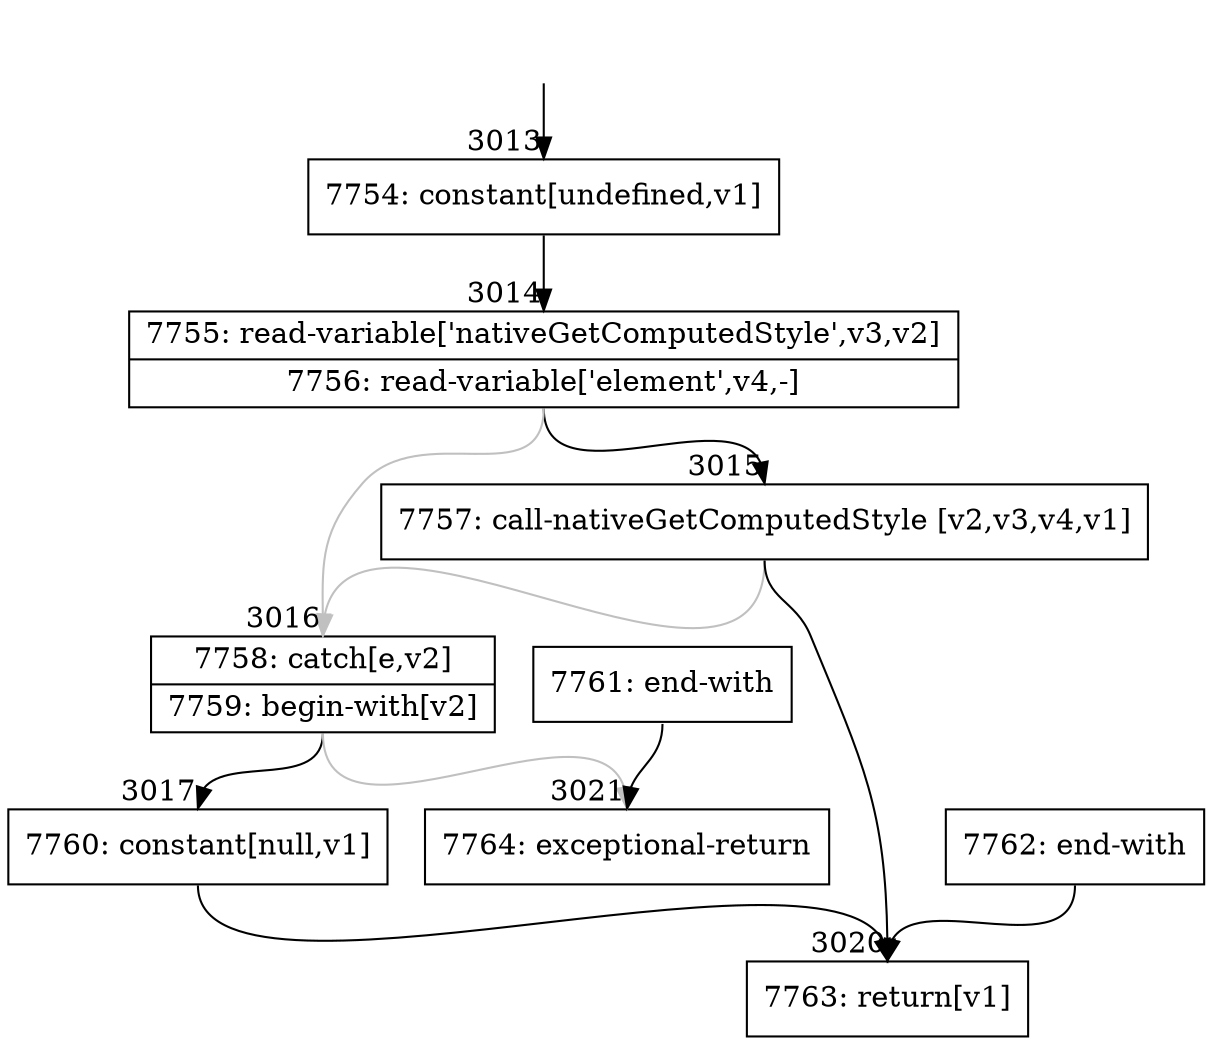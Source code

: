 digraph {
rankdir="TD"
BB_entry254[shape=none,label=""];
BB_entry254 -> BB3013 [tailport=s, headport=n, headlabel="    3013"]
BB3013 [shape=record label="{7754: constant[undefined,v1]}" ] 
BB3013 -> BB3014 [tailport=s, headport=n, headlabel="      3014"]
BB3014 [shape=record label="{7755: read-variable['nativeGetComputedStyle',v3,v2]|7756: read-variable['element',v4,-]}" ] 
BB3014 -> BB3015 [tailport=s, headport=n, headlabel="      3015"]
BB3014 -> BB3016 [tailport=s, headport=n, color=gray, headlabel="      3016"]
BB3015 [shape=record label="{7757: call-nativeGetComputedStyle [v2,v3,v4,v1]}" ] 
BB3015 -> BB3020 [tailport=s, headport=n, headlabel="      3020"]
BB3015 -> BB3016 [tailport=s, headport=n, color=gray]
BB3016 [shape=record label="{7758: catch[e,v2]|7759: begin-with[v2]}" ] 
BB3016 -> BB3017 [tailport=s, headport=n, headlabel="      3017"]
BB3016 -> BB3021 [tailport=s, headport=n, color=gray, headlabel="      3021"]
BB3017 [shape=record label="{7760: constant[null,v1]}" ] 
BB3017 -> BB3020 [tailport=s, headport=n]
BB3018 [shape=record label="{7761: end-with}" ] 
BB3018 -> BB3021 [tailport=s, headport=n]
BB3019 [shape=record label="{7762: end-with}" ] 
BB3019 -> BB3020 [tailport=s, headport=n]
BB3020 [shape=record label="{7763: return[v1]}" ] 
BB3021 [shape=record label="{7764: exceptional-return}" ] 
//#$~ 1583
}
